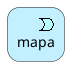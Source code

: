@startuml proceso
!include <archimate/Archimate>

' Elements
Application_Event(webpageBehaviour, "mapa")

'Relationships

@enduml